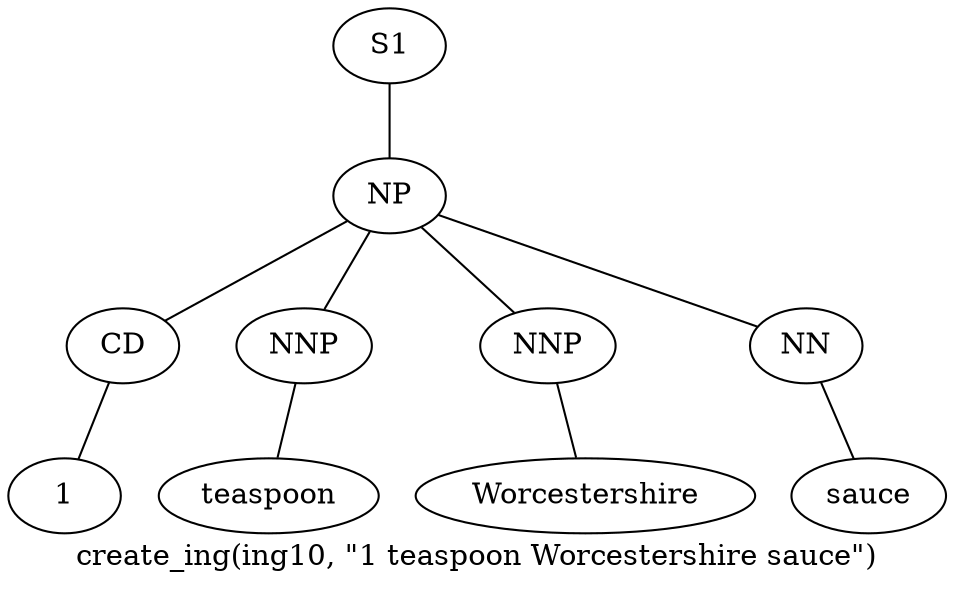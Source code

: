 graph SyntaxGraph {
	label = "create_ing(ing10, \"1 teaspoon Worcestershire sauce\")";
	Node0 [label="S1"];
	Node1 [label="NP"];
	Node2 [label="CD"];
	Node3 [label="1"];
	Node4 [label="NNP"];
	Node5 [label="teaspoon"];
	Node6 [label="NNP"];
	Node7 [label="Worcestershire"];
	Node8 [label="NN"];
	Node9 [label="sauce"];

	Node0 -- Node1;
	Node1 -- Node2;
	Node1 -- Node4;
	Node1 -- Node6;
	Node1 -- Node8;
	Node2 -- Node3;
	Node4 -- Node5;
	Node6 -- Node7;
	Node8 -- Node9;
}